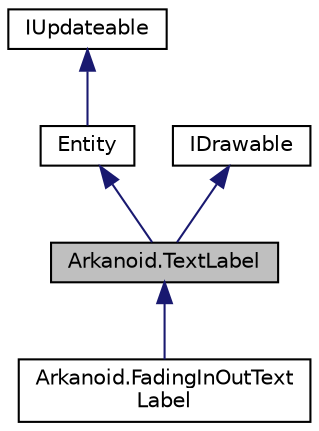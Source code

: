 digraph "Arkanoid.TextLabel"
{
 // INTERACTIVE_SVG=YES
  edge [fontname="Helvetica",fontsize="10",labelfontname="Helvetica",labelfontsize="10"];
  node [fontname="Helvetica",fontsize="10",shape=record];
  Node0 [label="Arkanoid.TextLabel",height=0.2,width=0.4,color="black", fillcolor="grey75", style="filled", fontcolor="black"];
  Node1 -> Node0 [dir="back",color="midnightblue",fontsize="10",style="solid",fontname="Helvetica"];
  Node1 [label="Entity",height=0.2,width=0.4,color="black", fillcolor="white", style="filled",URL="$class_arkanoid_1_1_entity.html",tooltip="Basic class for objects (every updateable body in the scene must inherit from it) ..."];
  Node2 -> Node1 [dir="back",color="midnightblue",fontsize="10",style="solid",fontname="Helvetica"];
  Node2 [label="IUpdateable",height=0.2,width=0.4,color="black", fillcolor="white", style="filled",URL="$interface_arkanoid_1_1_i_updateable.html",tooltip="Basic interface for objects which should be updated every frame "];
  Node3 -> Node0 [dir="back",color="midnightblue",fontsize="10",style="solid",fontname="Helvetica"];
  Node3 [label="IDrawable",height=0.2,width=0.4,color="black", fillcolor="white", style="filled",URL="$interface_arkanoid_1_1_i_drawable.html",tooltip="Interface for objects drawn on the screen "];
  Node0 -> Node4 [dir="back",color="midnightblue",fontsize="10",style="solid",fontname="Helvetica"];
  Node4 [label="Arkanoid.FadingInOutText\lLabel",height=0.2,width=0.4,color="black", fillcolor="white", style="filled",URL="$class_arkanoid_1_1_fading_in_out_text_label.html",tooltip="Text label with fading in and fading out animation "];
}
